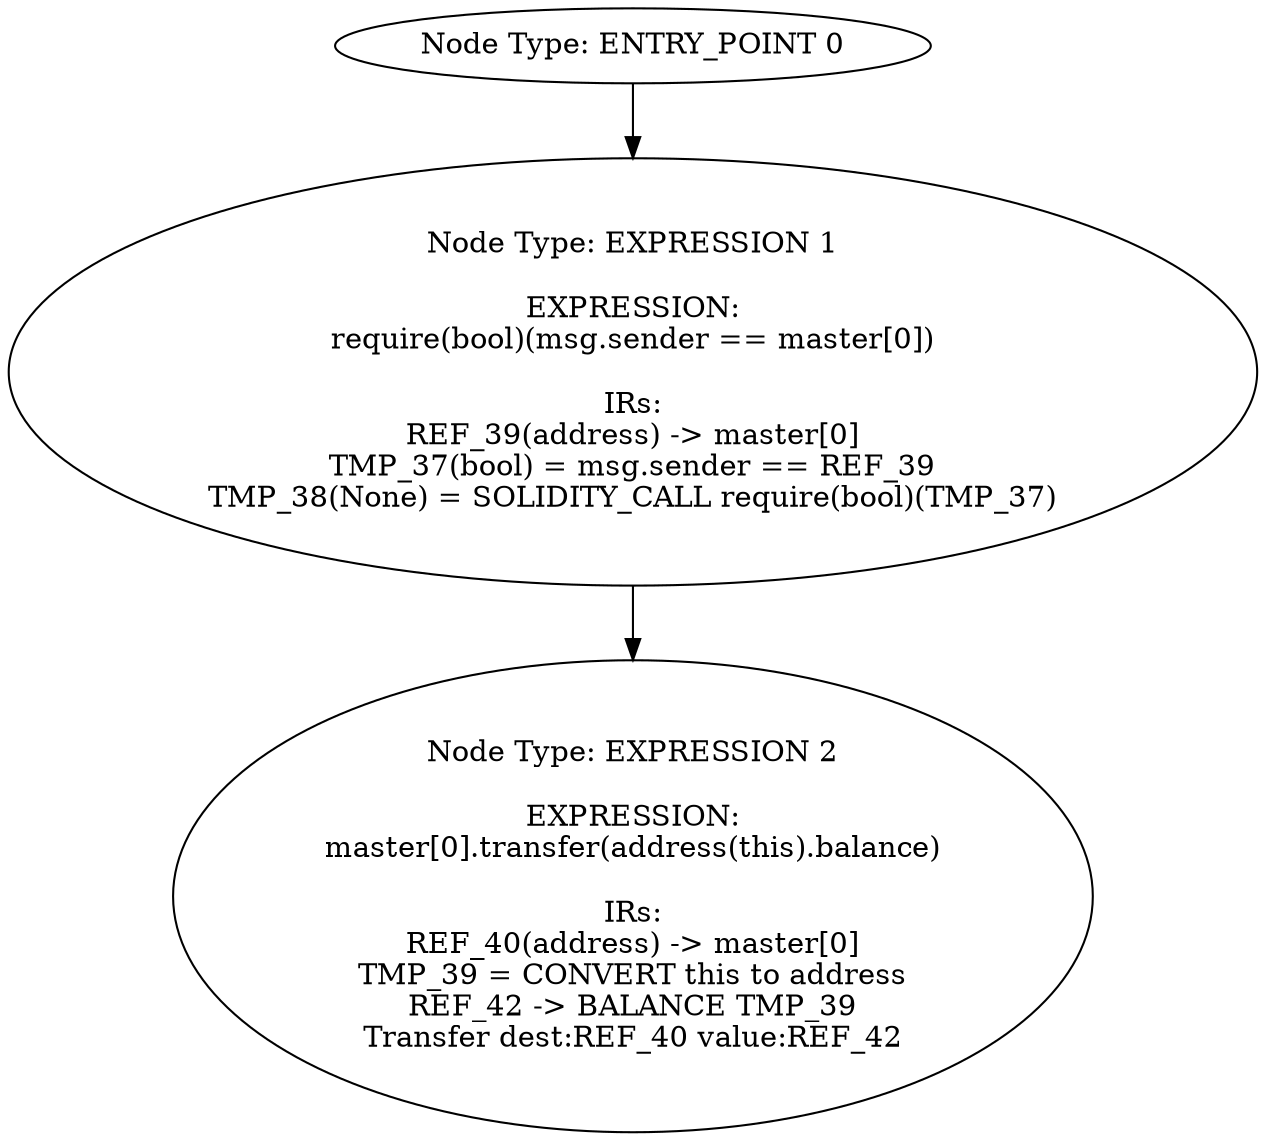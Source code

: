 digraph{
0[label="Node Type: ENTRY_POINT 0
"];
0->1;
1[label="Node Type: EXPRESSION 1

EXPRESSION:
require(bool)(msg.sender == master[0])

IRs:
REF_39(address) -> master[0]
TMP_37(bool) = msg.sender == REF_39
TMP_38(None) = SOLIDITY_CALL require(bool)(TMP_37)"];
1->2;
2[label="Node Type: EXPRESSION 2

EXPRESSION:
master[0].transfer(address(this).balance)

IRs:
REF_40(address) -> master[0]
TMP_39 = CONVERT this to address
REF_42 -> BALANCE TMP_39
Transfer dest:REF_40 value:REF_42"];
}
